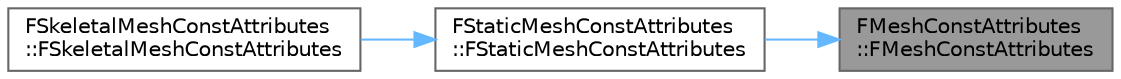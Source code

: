 digraph "FMeshConstAttributes::FMeshConstAttributes"
{
 // INTERACTIVE_SVG=YES
 // LATEX_PDF_SIZE
  bgcolor="transparent";
  edge [fontname=Helvetica,fontsize=10,labelfontname=Helvetica,labelfontsize=10];
  node [fontname=Helvetica,fontsize=10,shape=box,height=0.2,width=0.4];
  rankdir="RL";
  Node1 [id="Node000001",label="FMeshConstAttributes\l::FMeshConstAttributes",height=0.2,width=0.4,color="gray40", fillcolor="grey60", style="filled", fontcolor="black",tooltip=" "];
  Node1 -> Node2 [id="edge1_Node000001_Node000002",dir="back",color="steelblue1",style="solid",tooltip=" "];
  Node2 [id="Node000002",label="FStaticMeshConstAttributes\l::FStaticMeshConstAttributes",height=0.2,width=0.4,color="grey40", fillcolor="white", style="filled",URL="$dd/d26/classFStaticMeshConstAttributes.html#abb1fff2edff548b47281279a5efbb247",tooltip=" "];
  Node2 -> Node3 [id="edge2_Node000002_Node000003",dir="back",color="steelblue1",style="solid",tooltip=" "];
  Node3 [id="Node000003",label="FSkeletalMeshConstAttributes\l::FSkeletalMeshConstAttributes",height=0.2,width=0.4,color="grey40", fillcolor="white", style="filled",URL="$d9/ddf/classFSkeletalMeshConstAttributes.html#aba412540b6a7dddfdcce3d372cbc1bf9",tooltip=" "];
}
